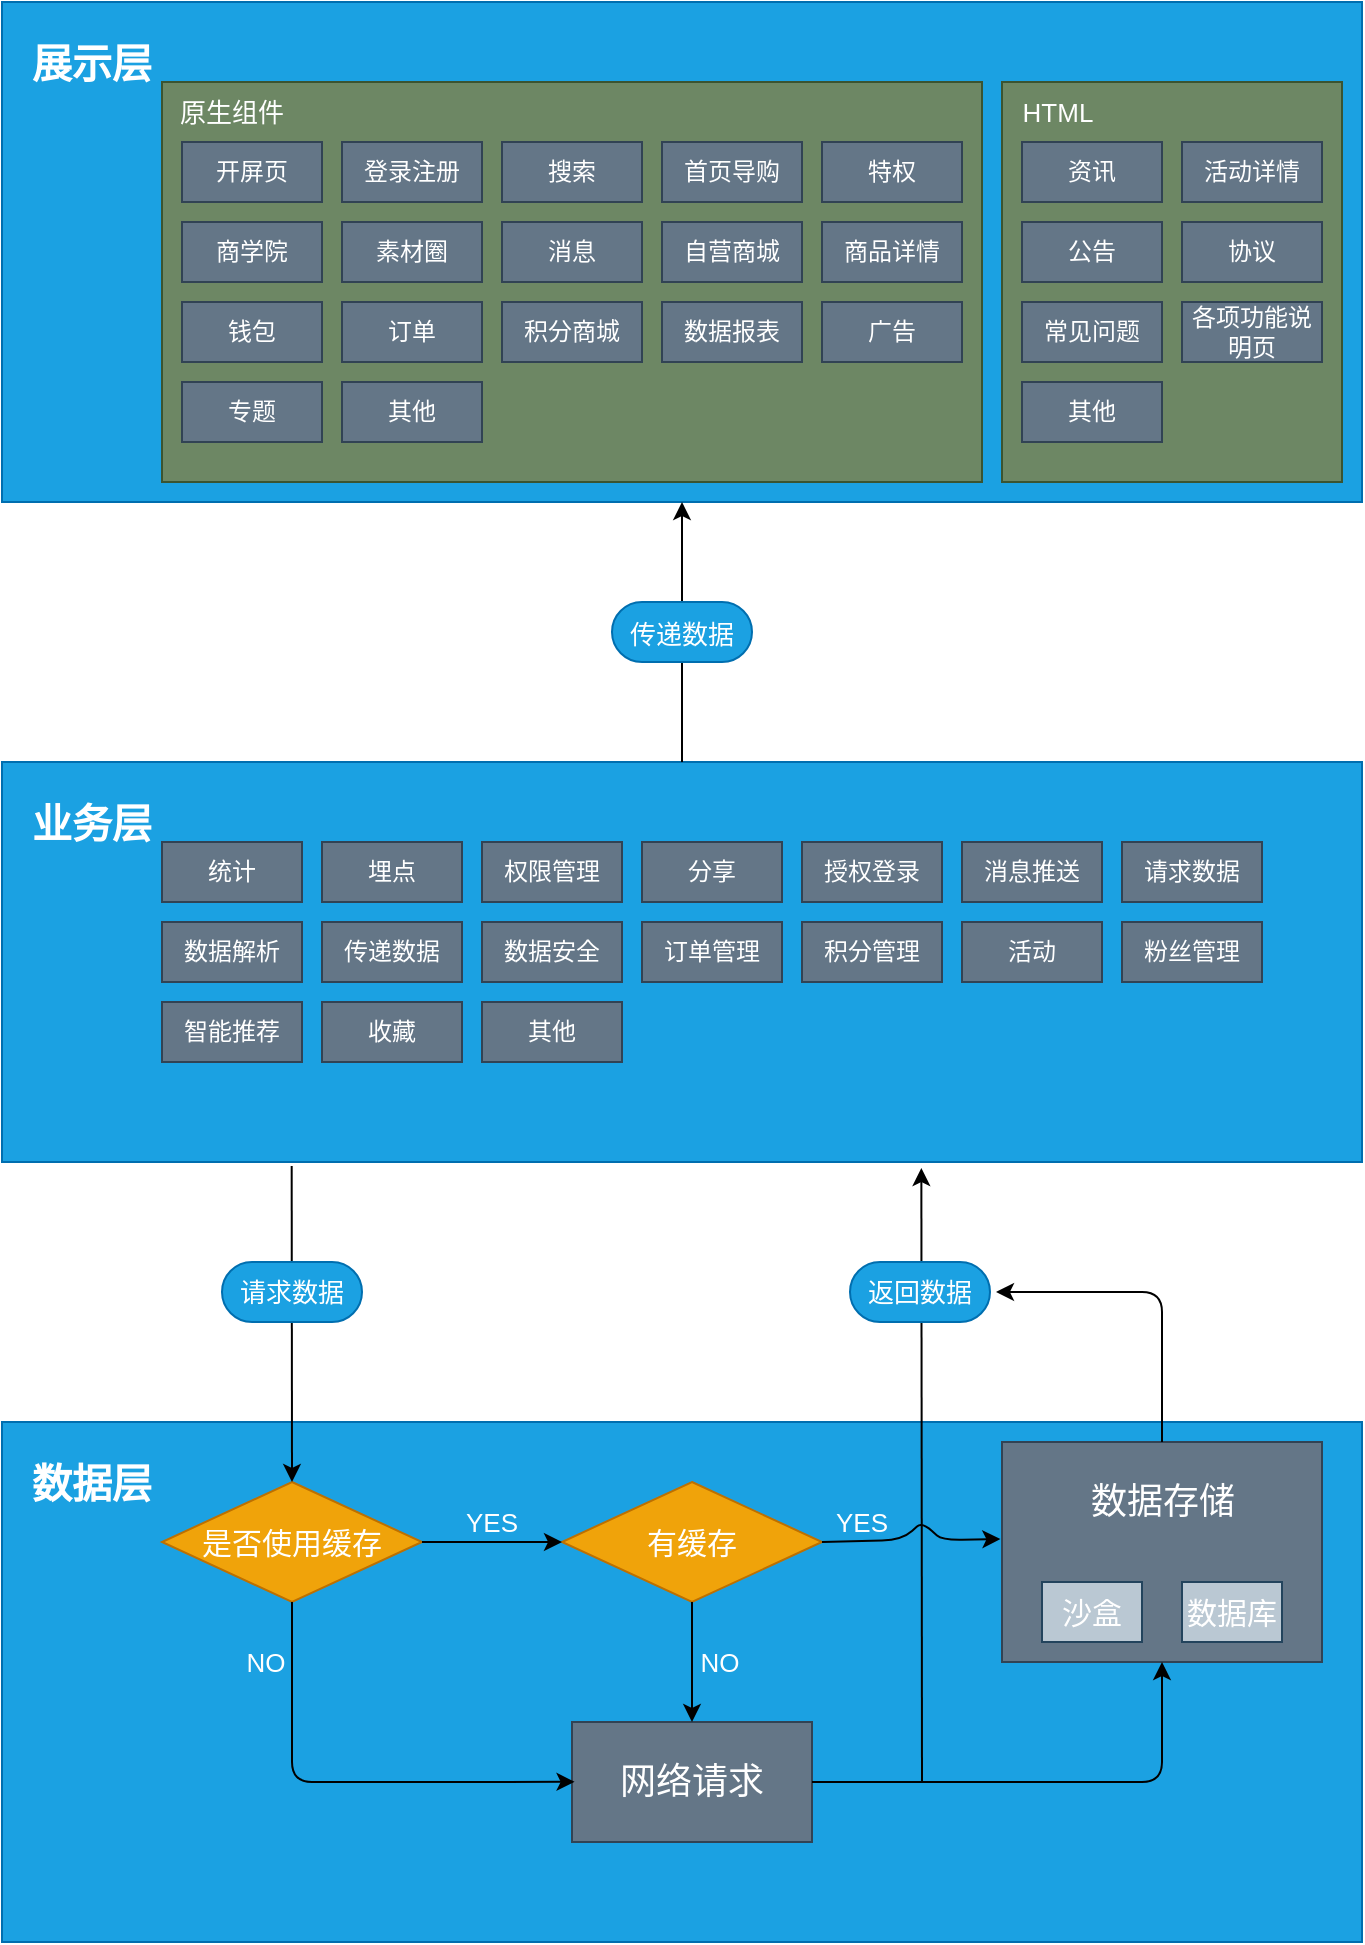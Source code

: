 <mxfile version="14.5.8" type="github">
  <diagram id="tvBMbFpT31evSggDGeiL" name="Page-1">
    <mxGraphModel dx="1031" dy="700" grid="1" gridSize="10" guides="1" tooltips="1" connect="1" arrows="1" fold="1" page="1" pageScale="1" pageWidth="827" pageHeight="1169" math="0" shadow="0">
      <root>
        <mxCell id="0" />
        <mxCell id="1" parent="0" />
        <mxCell id="vjG5bbd1AfI4QEYU4cQt-1" value="" style="rounded=0;whiteSpace=wrap;html=1;fillColor=#1ba1e2;strokeColor=#006EAF;fontColor=#ffffff;" parent="1" vertex="1">
          <mxGeometry x="80" y="90" width="680" height="250" as="geometry" />
        </mxCell>
        <mxCell id="vjG5bbd1AfI4QEYU4cQt-3" value="展示层" style="text;html=1;strokeColor=none;fillColor=none;align=center;verticalAlign=middle;whiteSpace=wrap;rounded=0;fontSize=20;fontColor=#FFFFFF;fontStyle=1" parent="1" vertex="1">
          <mxGeometry x="90" y="110" width="70" height="20" as="geometry" />
        </mxCell>
        <mxCell id="vjG5bbd1AfI4QEYU4cQt-4" value="" style="rounded=0;whiteSpace=wrap;html=1;fillColor=#1ba1e2;strokeColor=#006EAF;fontColor=#ffffff;" parent="1" vertex="1">
          <mxGeometry x="80" y="470" width="680" height="200" as="geometry" />
        </mxCell>
        <mxCell id="vjG5bbd1AfI4QEYU4cQt-5" value="" style="endArrow=classic;html=1;fontSize=18;fontColor=#FFFFFF;entryX=0.5;entryY=1;entryDx=0;entryDy=0;exitX=0.5;exitY=0;exitDx=0;exitDy=0;" parent="1" source="vjG5bbd1AfI4QEYU4cQt-4" target="vjG5bbd1AfI4QEYU4cQt-1" edge="1">
          <mxGeometry width="50" height="50" relative="1" as="geometry">
            <mxPoint x="420" y="460" as="sourcePoint" />
            <mxPoint x="380" y="400" as="targetPoint" />
          </mxGeometry>
        </mxCell>
        <mxCell id="vjG5bbd1AfI4QEYU4cQt-17" value="&lt;div&gt;业务层&lt;/div&gt;" style="text;html=1;strokeColor=none;fillColor=none;align=center;verticalAlign=middle;whiteSpace=wrap;rounded=0;fontSize=20;fontColor=#FFFFFF;fontStyle=1" parent="1" vertex="1">
          <mxGeometry x="90" y="490" width="70" height="20" as="geometry" />
        </mxCell>
        <mxCell id="vjG5bbd1AfI4QEYU4cQt-21" value="" style="rounded=0;whiteSpace=wrap;html=1;fillColor=#1ba1e2;strokeColor=#006EAF;fontColor=#ffffff;" parent="1" vertex="1">
          <mxGeometry x="80" y="800" width="680" height="260" as="geometry" />
        </mxCell>
        <mxCell id="vjG5bbd1AfI4QEYU4cQt-23" value="数据层" style="text;html=1;strokeColor=none;fillColor=none;align=center;verticalAlign=middle;whiteSpace=wrap;rounded=0;fontSize=20;fontColor=#FFFFFF;fontStyle=1" parent="1" vertex="1">
          <mxGeometry x="90" y="820" width="70" height="20" as="geometry" />
        </mxCell>
        <mxCell id="vjG5bbd1AfI4QEYU4cQt-24" value="是否使用缓存" style="rhombus;whiteSpace=wrap;html=1;fontSize=15;fillColor=#f0a30a;strokeColor=#BD7000;fontColor=#ffffff;" parent="1" vertex="1">
          <mxGeometry x="160" y="830" width="130" height="60" as="geometry" />
        </mxCell>
        <mxCell id="vjG5bbd1AfI4QEYU4cQt-26" value="&lt;div style=&quot;font-size: 15px;&quot;&gt;有缓存&lt;/div&gt;" style="rhombus;whiteSpace=wrap;html=1;fontSize=15;fillColor=#f0a30a;strokeColor=#BD7000;fontColor=#ffffff;" parent="1" vertex="1">
          <mxGeometry x="360" y="830" width="130" height="60" as="geometry" />
        </mxCell>
        <mxCell id="vjG5bbd1AfI4QEYU4cQt-28" value="" style="rounded=0;whiteSpace=wrap;html=1;fontSize=15;fontColor=#ffffff;fillColor=#647687;strokeColor=#314354;" parent="1" vertex="1">
          <mxGeometry x="580" y="810" width="160" height="110" as="geometry" />
        </mxCell>
        <mxCell id="vjG5bbd1AfI4QEYU4cQt-30" value="" style="endArrow=classic;html=1;fontSize=12;fontColor=#FFFFFF;entryX=0.5;entryY=0;entryDx=0;entryDy=0;exitX=0.213;exitY=1.01;exitDx=0;exitDy=0;exitPerimeter=0;" parent="1" source="vjG5bbd1AfI4QEYU4cQt-4" target="vjG5bbd1AfI4QEYU4cQt-24" edge="1">
          <mxGeometry width="50" height="50" relative="1" as="geometry">
            <mxPoint x="340" y="820" as="sourcePoint" />
            <mxPoint x="390" y="770" as="targetPoint" />
          </mxGeometry>
        </mxCell>
        <mxCell id="vjG5bbd1AfI4QEYU4cQt-31" value="" style="endArrow=classic;html=1;fontSize=12;fontColor=#FFFFFF;exitX=1;exitY=0.5;exitDx=0;exitDy=0;entryX=0;entryY=0.5;entryDx=0;entryDy=0;" parent="1" source="vjG5bbd1AfI4QEYU4cQt-24" target="vjG5bbd1AfI4QEYU4cQt-26" edge="1">
          <mxGeometry width="50" height="50" relative="1" as="geometry">
            <mxPoint x="340" y="820" as="sourcePoint" />
            <mxPoint x="390" y="770" as="targetPoint" />
          </mxGeometry>
        </mxCell>
        <mxCell id="vjG5bbd1AfI4QEYU4cQt-32" value="网络请求" style="rounded=0;whiteSpace=wrap;html=1;fontSize=18;fontColor=#ffffff;fillColor=#647687;strokeColor=#314354;" parent="1" vertex="1">
          <mxGeometry x="365" y="950" width="120" height="60" as="geometry" />
        </mxCell>
        <mxCell id="vjG5bbd1AfI4QEYU4cQt-34" value="" style="endArrow=classic;html=1;fontSize=18;fontColor=#FFFFFF;exitX=0.5;exitY=1;exitDx=0;exitDy=0;entryX=0.5;entryY=0;entryDx=0;entryDy=0;" parent="1" source="vjG5bbd1AfI4QEYU4cQt-26" target="vjG5bbd1AfI4QEYU4cQt-32" edge="1">
          <mxGeometry width="50" height="50" relative="1" as="geometry">
            <mxPoint x="340" y="820" as="sourcePoint" />
            <mxPoint x="390" y="770" as="targetPoint" />
          </mxGeometry>
        </mxCell>
        <mxCell id="vjG5bbd1AfI4QEYU4cQt-36" value="" style="endArrow=classic;html=1;fontSize=18;fontColor=#FFFFFF;entryX=0.421;entryY=0.692;entryDx=0;entryDy=0;entryPerimeter=0;exitX=0.5;exitY=1;exitDx=0;exitDy=0;" parent="1" source="vjG5bbd1AfI4QEYU4cQt-24" target="vjG5bbd1AfI4QEYU4cQt-21" edge="1">
          <mxGeometry width="50" height="50" relative="1" as="geometry">
            <mxPoint x="230" y="890" as="sourcePoint" />
            <mxPoint x="390" y="770" as="targetPoint" />
            <Array as="points">
              <mxPoint x="225" y="980" />
            </Array>
          </mxGeometry>
        </mxCell>
        <mxCell id="vjG5bbd1AfI4QEYU4cQt-37" value="" style="endArrow=classic;html=1;fontSize=18;fontColor=#FFFFFF;exitX=1;exitY=0.5;exitDx=0;exitDy=0;entryX=0.5;entryY=1;entryDx=0;entryDy=0;" parent="1" source="vjG5bbd1AfI4QEYU4cQt-32" target="vjG5bbd1AfI4QEYU4cQt-28" edge="1">
          <mxGeometry width="50" height="50" relative="1" as="geometry">
            <mxPoint x="340" y="820" as="sourcePoint" />
            <mxPoint x="390" y="770" as="targetPoint" />
            <Array as="points">
              <mxPoint x="660" y="980" />
            </Array>
          </mxGeometry>
        </mxCell>
        <mxCell id="vjG5bbd1AfI4QEYU4cQt-38" value="" style="endArrow=classic;html=1;fontSize=18;fontColor=#FFFFFF;entryX=0.676;entryY=1.015;entryDx=0;entryDy=0;entryPerimeter=0;" parent="1" target="vjG5bbd1AfI4QEYU4cQt-4" edge="1">
          <mxGeometry width="50" height="50" relative="1" as="geometry">
            <mxPoint x="540" y="980" as="sourcePoint" />
            <mxPoint x="390" y="770" as="targetPoint" />
          </mxGeometry>
        </mxCell>
        <mxCell id="vjG5bbd1AfI4QEYU4cQt-44" value="&lt;font style=&quot;font-size: 13px&quot;&gt;传递数据&lt;/font&gt;" style="rounded=1;whiteSpace=wrap;html=1;fontSize=18;fontColor=#ffffff;arcSize=50;fillColor=#1ba1e2;strokeColor=#006EAF;" parent="1" vertex="1">
          <mxGeometry x="385" y="390" width="70" height="30" as="geometry" />
        </mxCell>
        <mxCell id="vjG5bbd1AfI4QEYU4cQt-48" value="请求数据" style="rounded=1;whiteSpace=wrap;html=1;fontSize=13;fontColor=#ffffff;arcSize=50;fillColor=#1ba1e2;strokeColor=#006EAF;" parent="1" vertex="1">
          <mxGeometry x="190" y="720" width="70" height="30" as="geometry" />
        </mxCell>
        <mxCell id="vjG5bbd1AfI4QEYU4cQt-49" value="&lt;div style=&quot;font-size: 13px&quot;&gt;返回数据&lt;/div&gt;" style="rounded=1;whiteSpace=wrap;html=1;fontSize=18;fontColor=#ffffff;arcSize=50;fillColor=#1ba1e2;strokeColor=#006EAF;" parent="1" vertex="1">
          <mxGeometry x="504" y="720" width="70" height="30" as="geometry" />
        </mxCell>
        <mxCell id="vjG5bbd1AfI4QEYU4cQt-52" value="&lt;div&gt;YES&lt;/div&gt;" style="text;html=1;strokeColor=none;fillColor=none;align=center;verticalAlign=middle;whiteSpace=wrap;rounded=0;fontSize=13;fontColor=#FFFFFF;" parent="1" vertex="1">
          <mxGeometry x="300" y="840" width="50" height="20" as="geometry" />
        </mxCell>
        <mxCell id="vjG5bbd1AfI4QEYU4cQt-53" value="NO" style="text;html=1;strokeColor=none;fillColor=none;align=center;verticalAlign=middle;whiteSpace=wrap;rounded=0;fontSize=13;fontColor=#FFFFFF;" parent="1" vertex="1">
          <mxGeometry x="187" y="910" width="50" height="20" as="geometry" />
        </mxCell>
        <mxCell id="vjG5bbd1AfI4QEYU4cQt-54" value="NO" style="text;html=1;strokeColor=none;fillColor=none;align=center;verticalAlign=middle;whiteSpace=wrap;rounded=0;fontSize=13;fontColor=#FFFFFF;" parent="1" vertex="1">
          <mxGeometry x="414" y="910" width="50" height="20" as="geometry" />
        </mxCell>
        <mxCell id="vjG5bbd1AfI4QEYU4cQt-58" value="" style="endArrow=classic;html=1;fontSize=13;fontColor=#FFFFFF;exitX=1;exitY=0.5;exitDx=0;exitDy=0;verticalAlign=bottom;entryX=-0.005;entryY=0.441;entryDx=0;entryDy=0;entryPerimeter=0;" parent="1" source="vjG5bbd1AfI4QEYU4cQt-26" target="vjG5bbd1AfI4QEYU4cQt-28" edge="1">
          <mxGeometry relative="1" as="geometry">
            <mxPoint x="500" y="860" as="sourcePoint" />
            <mxPoint x="580" y="860" as="targetPoint" />
            <Array as="points">
              <mxPoint x="530" y="859" />
              <mxPoint x="540" y="850" />
              <mxPoint x="550" y="859" />
            </Array>
          </mxGeometry>
        </mxCell>
        <mxCell id="vjG5bbd1AfI4QEYU4cQt-60" value="&lt;div&gt;YES&lt;/div&gt;" style="text;html=1;strokeColor=none;fillColor=none;align=center;verticalAlign=middle;whiteSpace=wrap;rounded=0;fontSize=13;fontColor=#FFFFFF;" parent="1" vertex="1">
          <mxGeometry x="485" y="840" width="50" height="20" as="geometry" />
        </mxCell>
        <mxCell id="vjG5bbd1AfI4QEYU4cQt-61" value="数据存储" style="text;html=1;strokeColor=none;fillColor=none;align=center;verticalAlign=middle;whiteSpace=wrap;rounded=0;fontSize=18;fontColor=#FFFFFF;" parent="1" vertex="1">
          <mxGeometry x="622.5" y="830" width="75" height="20" as="geometry" />
        </mxCell>
        <mxCell id="vjG5bbd1AfI4QEYU4cQt-62" value="" style="endArrow=classic;html=1;fontSize=15;fontColor=#FFFFFF;exitX=0.5;exitY=0;exitDx=0;exitDy=0;" parent="1" source="vjG5bbd1AfI4QEYU4cQt-28" edge="1">
          <mxGeometry width="50" height="50" relative="1" as="geometry">
            <mxPoint x="600" y="760" as="sourcePoint" />
            <mxPoint x="577" y="735" as="targetPoint" />
            <Array as="points">
              <mxPoint x="660" y="735" />
            </Array>
          </mxGeometry>
        </mxCell>
        <mxCell id="vjG5bbd1AfI4QEYU4cQt-64" value="&lt;div&gt;沙盒&lt;/div&gt;" style="rounded=0;whiteSpace=wrap;html=1;labelBackgroundColor=none;fontSize=15;fillColor=#bac8d3;strokeColor=#23445d;fontColor=#FFFFFF;" parent="1" vertex="1">
          <mxGeometry x="600" y="880" width="50" height="30" as="geometry" />
        </mxCell>
        <mxCell id="vjG5bbd1AfI4QEYU4cQt-65" value="数据库" style="rounded=0;whiteSpace=wrap;html=1;labelBackgroundColor=none;fontSize=15;fillColor=#bac8d3;strokeColor=#23445d;fontColor=#FFFFFF;" parent="1" vertex="1">
          <mxGeometry x="670" y="880" width="50" height="30" as="geometry" />
        </mxCell>
        <mxCell id="PuL-V4dSkdKhYyvplN48-1" value="统计" style="rounded=0;whiteSpace=wrap;html=1;fillColor=#647687;strokeColor=#314354;fontColor=#ffffff;" vertex="1" parent="1">
          <mxGeometry x="160" y="510" width="70" height="30" as="geometry" />
        </mxCell>
        <mxCell id="PuL-V4dSkdKhYyvplN48-2" value="埋点" style="rounded=0;whiteSpace=wrap;html=1;fillColor=#647687;strokeColor=#314354;fontColor=#ffffff;" vertex="1" parent="1">
          <mxGeometry x="240" y="510" width="70" height="30" as="geometry" />
        </mxCell>
        <mxCell id="PuL-V4dSkdKhYyvplN48-7" value="权限管理" style="rounded=0;whiteSpace=wrap;html=1;fillColor=#647687;strokeColor=#314354;fontColor=#ffffff;" vertex="1" parent="1">
          <mxGeometry x="320" y="510" width="70" height="30" as="geometry" />
        </mxCell>
        <mxCell id="PuL-V4dSkdKhYyvplN48-8" value="数据解析" style="rounded=0;whiteSpace=wrap;html=1;fillColor=#647687;strokeColor=#314354;fontColor=#ffffff;" vertex="1" parent="1">
          <mxGeometry x="160" y="550" width="70" height="30" as="geometry" />
        </mxCell>
        <mxCell id="PuL-V4dSkdKhYyvplN48-9" value="传递数据" style="rounded=0;whiteSpace=wrap;html=1;fillColor=#647687;strokeColor=#314354;fontColor=#ffffff;" vertex="1" parent="1">
          <mxGeometry x="240" y="550" width="70" height="30" as="geometry" />
        </mxCell>
        <mxCell id="PuL-V4dSkdKhYyvplN48-10" value="数据安全" style="rounded=0;whiteSpace=wrap;html=1;fillColor=#647687;strokeColor=#314354;fontColor=#ffffff;" vertex="1" parent="1">
          <mxGeometry x="320" y="550" width="70" height="30" as="geometry" />
        </mxCell>
        <mxCell id="PuL-V4dSkdKhYyvplN48-11" value="智能推荐" style="rounded=0;whiteSpace=wrap;html=1;fillColor=#647687;strokeColor=#314354;fontColor=#ffffff;" vertex="1" parent="1">
          <mxGeometry x="160" y="590" width="70" height="30" as="geometry" />
        </mxCell>
        <mxCell id="PuL-V4dSkdKhYyvplN48-12" value="分享" style="rounded=0;whiteSpace=wrap;html=1;fillColor=#647687;strokeColor=#314354;fontColor=#ffffff;" vertex="1" parent="1">
          <mxGeometry x="400" y="510" width="70" height="30" as="geometry" />
        </mxCell>
        <mxCell id="PuL-V4dSkdKhYyvplN48-13" value="授权登录" style="rounded=0;whiteSpace=wrap;html=1;fillColor=#647687;strokeColor=#314354;fontColor=#ffffff;" vertex="1" parent="1">
          <mxGeometry x="480" y="510" width="70" height="30" as="geometry" />
        </mxCell>
        <mxCell id="PuL-V4dSkdKhYyvplN48-14" value="订单管理" style="rounded=0;whiteSpace=wrap;html=1;fillColor=#647687;strokeColor=#314354;fontColor=#ffffff;" vertex="1" parent="1">
          <mxGeometry x="400" y="550" width="70" height="30" as="geometry" />
        </mxCell>
        <mxCell id="PuL-V4dSkdKhYyvplN48-15" value="积分管理" style="rounded=0;whiteSpace=wrap;html=1;fillColor=#647687;strokeColor=#314354;fontColor=#ffffff;" vertex="1" parent="1">
          <mxGeometry x="480" y="550" width="70" height="30" as="geometry" />
        </mxCell>
        <mxCell id="PuL-V4dSkdKhYyvplN48-16" value="消息推送" style="rounded=0;whiteSpace=wrap;html=1;fillColor=#647687;strokeColor=#314354;fontColor=#ffffff;" vertex="1" parent="1">
          <mxGeometry x="560" y="510" width="70" height="30" as="geometry" />
        </mxCell>
        <mxCell id="PuL-V4dSkdKhYyvplN48-17" value="请求数据" style="rounded=0;whiteSpace=wrap;html=1;fillColor=#647687;strokeColor=#314354;fontColor=#ffffff;" vertex="1" parent="1">
          <mxGeometry x="640" y="510" width="70" height="30" as="geometry" />
        </mxCell>
        <mxCell id="PuL-V4dSkdKhYyvplN48-18" value="活动" style="rounded=0;whiteSpace=wrap;html=1;fillColor=#647687;strokeColor=#314354;fontColor=#ffffff;" vertex="1" parent="1">
          <mxGeometry x="560" y="550" width="70" height="30" as="geometry" />
        </mxCell>
        <mxCell id="PuL-V4dSkdKhYyvplN48-19" value="粉丝管理" style="rounded=0;whiteSpace=wrap;html=1;fillColor=#647687;strokeColor=#314354;fontColor=#ffffff;" vertex="1" parent="1">
          <mxGeometry x="640" y="550" width="70" height="30" as="geometry" />
        </mxCell>
        <mxCell id="PuL-V4dSkdKhYyvplN48-20" value="收藏" style="rounded=0;whiteSpace=wrap;html=1;fillColor=#647687;strokeColor=#314354;fontColor=#ffffff;" vertex="1" parent="1">
          <mxGeometry x="240" y="590" width="70" height="30" as="geometry" />
        </mxCell>
        <mxCell id="PuL-V4dSkdKhYyvplN48-21" value="其他" style="rounded=0;whiteSpace=wrap;html=1;fillColor=#647687;strokeColor=#314354;fontColor=#ffffff;" vertex="1" parent="1">
          <mxGeometry x="320" y="590" width="70" height="30" as="geometry" />
        </mxCell>
        <mxCell id="PuL-V4dSkdKhYyvplN48-22" value="" style="rounded=0;whiteSpace=wrap;html=1;fillColor=#6d8764;strokeColor=#3A5431;fontColor=#ffffff;" vertex="1" parent="1">
          <mxGeometry x="160" y="130" width="410" height="200" as="geometry" />
        </mxCell>
        <mxCell id="PuL-V4dSkdKhYyvplN48-23" value="" style="rounded=0;whiteSpace=wrap;html=1;fillColor=#6d8764;strokeColor=#3A5431;fontColor=#ffffff;" vertex="1" parent="1">
          <mxGeometry x="580" y="130" width="170" height="200" as="geometry" />
        </mxCell>
        <mxCell id="PuL-V4dSkdKhYyvplN48-25" value="原生组件" style="text;html=1;strokeColor=none;fillColor=none;align=center;verticalAlign=middle;whiteSpace=wrap;rounded=0;fontSize=13;fontColor=#FFFFFF;" vertex="1" parent="1">
          <mxGeometry x="160" y="130" width="70" height="30" as="geometry" />
        </mxCell>
        <mxCell id="PuL-V4dSkdKhYyvplN48-26" value="HTML" style="text;html=1;strokeColor=none;fillColor=none;align=center;verticalAlign=middle;whiteSpace=wrap;rounded=0;fontSize=13;fontColor=#FFFFFF;" vertex="1" parent="1">
          <mxGeometry x="574" y="130" width="68" height="30" as="geometry" />
        </mxCell>
        <mxCell id="PuL-V4dSkdKhYyvplN48-27" value="开屏页" style="rounded=0;whiteSpace=wrap;html=1;fillColor=#647687;strokeColor=#314354;fontColor=#ffffff;" vertex="1" parent="1">
          <mxGeometry x="170" y="160" width="70" height="30" as="geometry" />
        </mxCell>
        <mxCell id="PuL-V4dSkdKhYyvplN48-28" value="登录注册" style="rounded=0;whiteSpace=wrap;html=1;fillColor=#647687;strokeColor=#314354;fontColor=#ffffff;" vertex="1" parent="1">
          <mxGeometry x="250" y="160" width="70" height="30" as="geometry" />
        </mxCell>
        <mxCell id="PuL-V4dSkdKhYyvplN48-29" value="搜索" style="rounded=0;whiteSpace=wrap;html=1;fillColor=#647687;strokeColor=#314354;fontColor=#ffffff;" vertex="1" parent="1">
          <mxGeometry x="330" y="160" width="70" height="30" as="geometry" />
        </mxCell>
        <mxCell id="PuL-V4dSkdKhYyvplN48-30" value="首页导购" style="rounded=0;whiteSpace=wrap;html=1;fillColor=#647687;strokeColor=#314354;fontColor=#ffffff;" vertex="1" parent="1">
          <mxGeometry x="410" y="160" width="70" height="30" as="geometry" />
        </mxCell>
        <mxCell id="PuL-V4dSkdKhYyvplN48-47" value="特权" style="rounded=0;whiteSpace=wrap;html=1;fillColor=#647687;strokeColor=#314354;fontColor=#ffffff;" vertex="1" parent="1">
          <mxGeometry x="490" y="160" width="70" height="30" as="geometry" />
        </mxCell>
        <mxCell id="PuL-V4dSkdKhYyvplN48-48" value="商学院" style="rounded=0;whiteSpace=wrap;html=1;fillColor=#647687;strokeColor=#314354;fontColor=#ffffff;" vertex="1" parent="1">
          <mxGeometry x="170" y="200" width="70" height="30" as="geometry" />
        </mxCell>
        <mxCell id="PuL-V4dSkdKhYyvplN48-49" value="素材圈" style="rounded=0;whiteSpace=wrap;html=1;fillColor=#647687;strokeColor=#314354;fontColor=#ffffff;" vertex="1" parent="1">
          <mxGeometry x="250" y="200" width="70" height="30" as="geometry" />
        </mxCell>
        <mxCell id="PuL-V4dSkdKhYyvplN48-50" value="消息" style="rounded=0;whiteSpace=wrap;html=1;fillColor=#647687;strokeColor=#314354;fontColor=#ffffff;" vertex="1" parent="1">
          <mxGeometry x="330" y="200" width="70" height="30" as="geometry" />
        </mxCell>
        <mxCell id="PuL-V4dSkdKhYyvplN48-51" value="自营商城" style="rounded=0;whiteSpace=wrap;html=1;fillColor=#647687;strokeColor=#314354;fontColor=#ffffff;" vertex="1" parent="1">
          <mxGeometry x="410" y="200" width="70" height="30" as="geometry" />
        </mxCell>
        <mxCell id="PuL-V4dSkdKhYyvplN48-52" value="商品详情" style="rounded=0;whiteSpace=wrap;html=1;fillColor=#647687;strokeColor=#314354;fontColor=#ffffff;" vertex="1" parent="1">
          <mxGeometry x="490" y="200" width="70" height="30" as="geometry" />
        </mxCell>
        <mxCell id="PuL-V4dSkdKhYyvplN48-53" value="钱包" style="rounded=0;whiteSpace=wrap;html=1;fillColor=#647687;strokeColor=#314354;fontColor=#ffffff;" vertex="1" parent="1">
          <mxGeometry x="170" y="240" width="70" height="30" as="geometry" />
        </mxCell>
        <mxCell id="PuL-V4dSkdKhYyvplN48-54" value="资讯" style="rounded=0;whiteSpace=wrap;html=1;fillColor=#647687;strokeColor=#314354;fontColor=#ffffff;" vertex="1" parent="1">
          <mxGeometry x="590" y="160" width="70" height="30" as="geometry" />
        </mxCell>
        <mxCell id="PuL-V4dSkdKhYyvplN48-55" value="活动详情" style="rounded=0;whiteSpace=wrap;html=1;fillColor=#647687;strokeColor=#314354;fontColor=#ffffff;" vertex="1" parent="1">
          <mxGeometry x="670" y="160" width="70" height="30" as="geometry" />
        </mxCell>
        <mxCell id="PuL-V4dSkdKhYyvplN48-56" value="公告" style="rounded=0;whiteSpace=wrap;html=1;fillColor=#647687;strokeColor=#314354;fontColor=#ffffff;" vertex="1" parent="1">
          <mxGeometry x="590" y="200" width="70" height="30" as="geometry" />
        </mxCell>
        <mxCell id="PuL-V4dSkdKhYyvplN48-57" value="协议" style="rounded=0;whiteSpace=wrap;html=1;fillColor=#647687;strokeColor=#314354;fontColor=#ffffff;" vertex="1" parent="1">
          <mxGeometry x="670" y="200" width="70" height="30" as="geometry" />
        </mxCell>
        <mxCell id="PuL-V4dSkdKhYyvplN48-58" value="常见问题" style="rounded=0;whiteSpace=wrap;html=1;fillColor=#647687;strokeColor=#314354;fontColor=#ffffff;" vertex="1" parent="1">
          <mxGeometry x="590" y="240" width="70" height="30" as="geometry" />
        </mxCell>
        <mxCell id="PuL-V4dSkdKhYyvplN48-59" value="各项功能说明页" style="rounded=0;whiteSpace=wrap;html=1;fillColor=#647687;strokeColor=#314354;fontColor=#ffffff;" vertex="1" parent="1">
          <mxGeometry x="670" y="240" width="70" height="30" as="geometry" />
        </mxCell>
        <mxCell id="PuL-V4dSkdKhYyvplN48-60" value="其他" style="rounded=0;whiteSpace=wrap;html=1;fillColor=#647687;strokeColor=#314354;fontColor=#ffffff;" vertex="1" parent="1">
          <mxGeometry x="590" y="280" width="70" height="30" as="geometry" />
        </mxCell>
        <mxCell id="PuL-V4dSkdKhYyvplN48-61" value="专题" style="rounded=0;whiteSpace=wrap;html=1;fillColor=#647687;strokeColor=#314354;fontColor=#ffffff;" vertex="1" parent="1">
          <mxGeometry x="170" y="280" width="70" height="30" as="geometry" />
        </mxCell>
        <mxCell id="PuL-V4dSkdKhYyvplN48-84" value="订单" style="rounded=0;whiteSpace=wrap;html=1;fillColor=#647687;strokeColor=#314354;fontColor=#ffffff;" vertex="1" parent="1">
          <mxGeometry x="250" y="240" width="70" height="30" as="geometry" />
        </mxCell>
        <mxCell id="PuL-V4dSkdKhYyvplN48-85" value="积分商城" style="rounded=0;whiteSpace=wrap;html=1;fillColor=#647687;strokeColor=#314354;fontColor=#ffffff;" vertex="1" parent="1">
          <mxGeometry x="330" y="240" width="70" height="30" as="geometry" />
        </mxCell>
        <mxCell id="PuL-V4dSkdKhYyvplN48-88" value="数据报表" style="rounded=0;whiteSpace=wrap;html=1;fillColor=#647687;strokeColor=#314354;fontColor=#ffffff;" vertex="1" parent="1">
          <mxGeometry x="410" y="240" width="70" height="30" as="geometry" />
        </mxCell>
        <mxCell id="PuL-V4dSkdKhYyvplN48-89" value="广告" style="rounded=0;whiteSpace=wrap;html=1;fillColor=#647687;strokeColor=#314354;fontColor=#ffffff;" vertex="1" parent="1">
          <mxGeometry x="490" y="240" width="70" height="30" as="geometry" />
        </mxCell>
        <mxCell id="PuL-V4dSkdKhYyvplN48-90" value="其他" style="rounded=0;whiteSpace=wrap;html=1;fillColor=#647687;strokeColor=#314354;fontColor=#ffffff;" vertex="1" parent="1">
          <mxGeometry x="250" y="280" width="70" height="30" as="geometry" />
        </mxCell>
      </root>
    </mxGraphModel>
  </diagram>
</mxfile>
